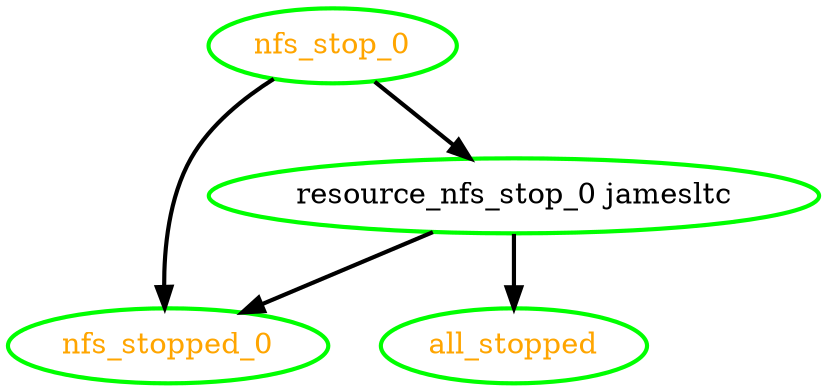  digraph "g" {
"all_stopped" [ style=bold color="green" fontcolor="orange"  ]
"nfs_stop_0" -> "nfs_stopped_0" [ style = bold]
"nfs_stop_0" -> "resource_nfs_stop_0 jamesltc" [ style = bold]
"nfs_stop_0" [ style=bold color="green" fontcolor="orange" ]
"nfs_stopped_0" [ style=bold color="green" fontcolor="orange" ]
"resource_nfs_stop_0 jamesltc" -> "all_stopped" [ style = bold]
"resource_nfs_stop_0 jamesltc" -> "nfs_stopped_0" [ style = bold]
"resource_nfs_stop_0 jamesltc" [ style=bold color="green" fontcolor="black" ]
}
